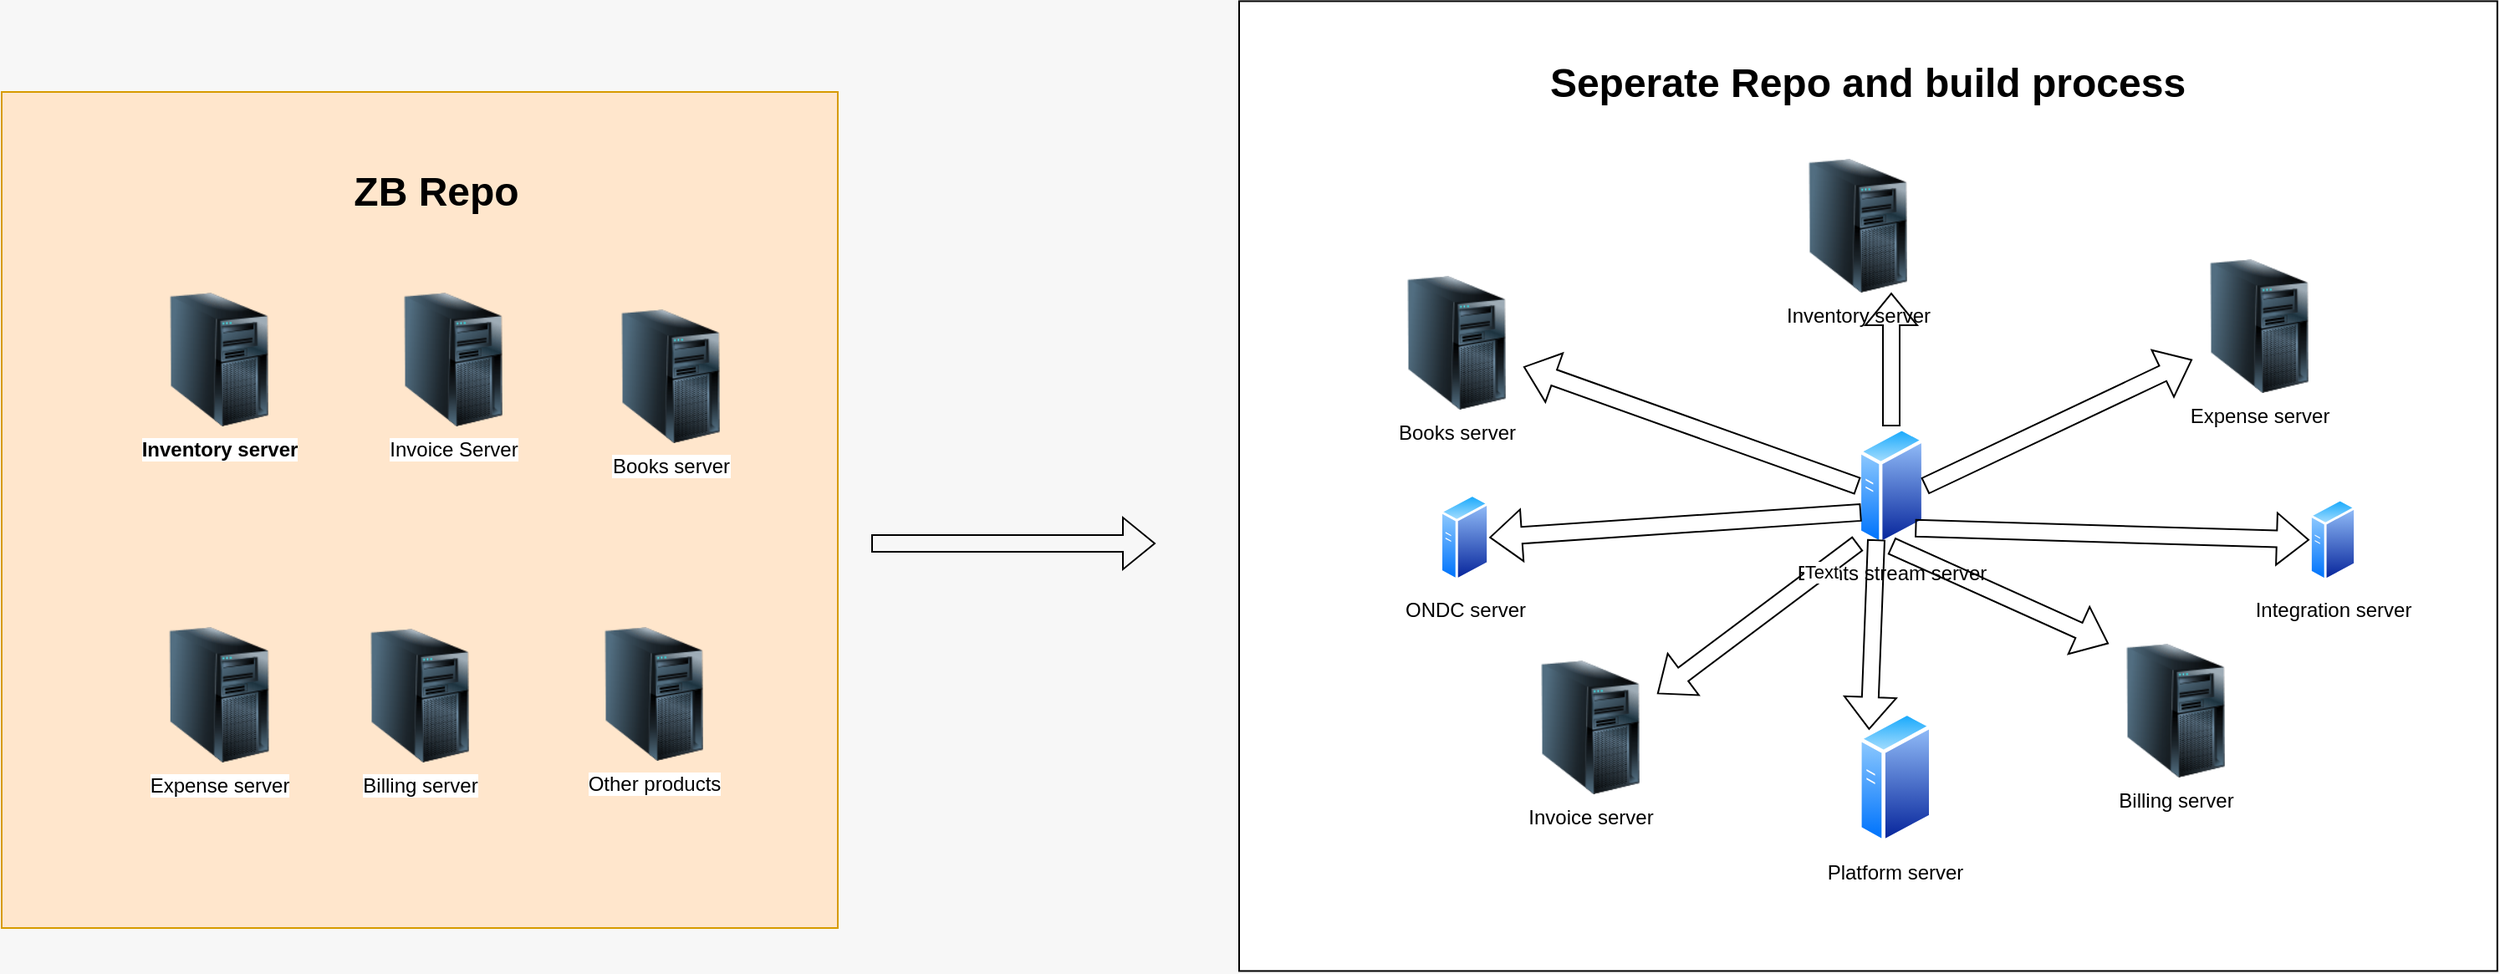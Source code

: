 <mxfile version="24.8.4">
  <diagram name="Page-1" id="7a6c530e-6e37-e111-ec74-82921da8cc10">
    <mxGraphModel dx="1368" dy="880" grid="1" gridSize="10" guides="1" tooltips="1" connect="1" arrows="1" fold="1" page="1" pageScale="1.5" pageWidth="1169" pageHeight="826" background="#f7f7f7" math="0" shadow="0">
      <root>
        <mxCell id="0" style=";html=1;" />
        <mxCell id="1" style=";html=1;" parent="0" />
        <mxCell id="8eia7dRKYV1MIN9JtzGO-25" value="" style="whiteSpace=wrap;html=1;aspect=fixed;fillColor=#ffe6cc;strokeColor=#d79b00;movable=0;resizable=0;rotatable=0;deletable=0;editable=0;locked=1;connectable=0;" vertex="1" parent="1">
          <mxGeometry x="750" y="310" width="500" height="500" as="geometry" />
        </mxCell>
        <mxCell id="8eia7dRKYV1MIN9JtzGO-8" value="&lt;div&gt;Books server&lt;/div&gt;" style="image;html=1;image=img/lib/clip_art/computers/Server_Tower_128x128.png;movable=0;resizable=0;rotatable=0;deletable=0;editable=0;locked=1;connectable=0;" vertex="1" parent="1">
          <mxGeometry x="1110" y="440" width="80" height="80" as="geometry" />
        </mxCell>
        <mxCell id="8eia7dRKYV1MIN9JtzGO-9" value="&lt;div&gt;Invoice Server&lt;/div&gt;" style="image;html=1;image=img/lib/clip_art/computers/Server_Tower_128x128.png;movable=0;resizable=0;rotatable=0;deletable=0;editable=0;locked=1;connectable=0;" vertex="1" parent="1">
          <mxGeometry x="980" y="430" width="80" height="80" as="geometry" />
        </mxCell>
        <mxCell id="8eia7dRKYV1MIN9JtzGO-10" value="&lt;div&gt;&lt;b&gt;Inventory server&lt;/b&gt;&lt;/div&gt;" style="image;html=1;image=img/lib/clip_art/computers/Server_Tower_128x128.png;movable=0;resizable=0;rotatable=0;deletable=0;editable=0;locked=1;connectable=0;" vertex="1" parent="1">
          <mxGeometry x="840" y="430" width="80" height="80" as="geometry" />
        </mxCell>
        <mxCell id="8eia7dRKYV1MIN9JtzGO-11" value="&lt;div&gt;Expense server&lt;/div&gt;" style="image;html=1;image=img/lib/clip_art/computers/Server_Tower_128x128.png;movable=0;resizable=0;rotatable=0;deletable=0;editable=0;locked=1;connectable=0;" vertex="1" parent="1">
          <mxGeometry x="840" y="630" width="80" height="81" as="geometry" />
        </mxCell>
        <mxCell id="8eia7dRKYV1MIN9JtzGO-12" value="&lt;div&gt;Billing server&lt;/div&gt;" style="image;html=1;image=img/lib/clip_art/computers/Server_Tower_128x128.png;movable=0;resizable=0;rotatable=0;deletable=0;editable=0;locked=1;connectable=0;" vertex="1" parent="1">
          <mxGeometry x="960" y="631" width="80" height="80" as="geometry" />
        </mxCell>
        <mxCell id="8eia7dRKYV1MIN9JtzGO-13" value="&lt;div&gt;Other products&lt;/div&gt;" style="image;html=1;image=img/lib/clip_art/computers/Server_Tower_128x128.png;movable=0;resizable=0;rotatable=0;deletable=0;editable=0;locked=1;connectable=0;" vertex="1" parent="1">
          <mxGeometry x="1100" y="630" width="80" height="80" as="geometry" />
        </mxCell>
        <mxCell id="8eia7dRKYV1MIN9JtzGO-26" value="&lt;h1&gt;&lt;b&gt;ZB Repo&lt;/b&gt;&lt;/h1&gt;" style="text;html=1;align=center;verticalAlign=middle;whiteSpace=wrap;rounded=0;movable=0;resizable=0;rotatable=0;deletable=0;editable=0;locked=1;connectable=0;" vertex="1" parent="1">
          <mxGeometry x="920" y="350" width="180" height="40" as="geometry" />
        </mxCell>
        <mxCell id="8eia7dRKYV1MIN9JtzGO-29" value="" style="shape=flexArrow;endArrow=classic;html=1;rounded=0;" edge="1" parent="1">
          <mxGeometry width="50" height="50" relative="1" as="geometry">
            <mxPoint x="1270" y="580" as="sourcePoint" />
            <mxPoint x="1440" y="580" as="targetPoint" />
          </mxGeometry>
        </mxCell>
        <mxCell id="8eia7dRKYV1MIN9JtzGO-30" value="" style="rounded=0;whiteSpace=wrap;html=1;" vertex="1" parent="1">
          <mxGeometry x="1490" y="255.71" width="752.4" height="580" as="geometry" />
        </mxCell>
        <mxCell id="8eia7dRKYV1MIN9JtzGO-31" value="Books server" style="image;html=1;image=img/lib/clip_art/computers/Server_Tower_128x128.png" vertex="1" parent="1">
          <mxGeometry x="1580" y="420" width="80" height="80" as="geometry" />
        </mxCell>
        <mxCell id="8eia7dRKYV1MIN9JtzGO-32" value="Expense server" style="image;html=1;image=img/lib/clip_art/computers/Server_Tower_128x128.png" vertex="1" parent="1">
          <mxGeometry x="2060" y="410" width="80" height="80" as="geometry" />
        </mxCell>
        <mxCell id="8eia7dRKYV1MIN9JtzGO-33" value="Inventory server" style="image;html=1;image=img/lib/clip_art/computers/Server_Tower_128x128.png" vertex="1" parent="1">
          <mxGeometry x="1820" y="350" width="80" height="80" as="geometry" />
        </mxCell>
        <mxCell id="8eia7dRKYV1MIN9JtzGO-34" value="Invoice server" style="image;html=1;image=img/lib/clip_art/computers/Server_Tower_128x128.png" vertex="1" parent="1">
          <mxGeometry x="1660" y="650" width="80" height="80" as="geometry" />
        </mxCell>
        <mxCell id="8eia7dRKYV1MIN9JtzGO-35" value="Billing server" style="image;html=1;image=img/lib/clip_art/computers/Server_Tower_128x128.png" vertex="1" parent="1">
          <mxGeometry x="2010" y="640" width="80" height="80" as="geometry" />
        </mxCell>
        <mxCell id="8eia7dRKYV1MIN9JtzGO-36" value="Events stream server" style="image;aspect=fixed;perimeter=ellipsePerimeter;html=1;align=center;shadow=0;dashed=0;spacingTop=3;image=img/lib/active_directory/generic_server.svg;" vertex="1" parent="1">
          <mxGeometry x="1860" y="510.0" width="40" height="71.43" as="geometry" />
        </mxCell>
        <mxCell id="8eia7dRKYV1MIN9JtzGO-38" value="Platform server" style="image;aspect=fixed;perimeter=ellipsePerimeter;html=1;align=center;shadow=0;dashed=0;spacingTop=3;image=img/lib/active_directory/generic_server.svg;" vertex="1" parent="1">
          <mxGeometry x="1860" y="680" width="44.8" height="80" as="geometry" />
        </mxCell>
        <mxCell id="8eia7dRKYV1MIN9JtzGO-39" value="ONDC server" style="image;aspect=fixed;perimeter=ellipsePerimeter;html=1;align=center;shadow=0;dashed=0;spacingTop=3;image=img/lib/active_directory/generic_server.svg;" vertex="1" parent="1">
          <mxGeometry x="1610" y="550" width="29.6" height="52.86" as="geometry" />
        </mxCell>
        <mxCell id="8eia7dRKYV1MIN9JtzGO-40" value="Integration server&lt;div&gt;&lt;br&gt;&lt;/div&gt;" style="image;aspect=fixed;perimeter=ellipsePerimeter;html=1;align=center;shadow=0;dashed=0;spacingTop=3;image=img/lib/active_directory/generic_server.svg;" vertex="1" parent="1">
          <mxGeometry x="2130" y="552.86" width="28" height="50" as="geometry" />
        </mxCell>
        <mxCell id="8eia7dRKYV1MIN9JtzGO-42" value="" style="shape=flexArrow;endArrow=classic;html=1;rounded=0;entryX=0.75;entryY=1;entryDx=0;entryDy=0;" edge="1" parent="1" source="8eia7dRKYV1MIN9JtzGO-36" target="8eia7dRKYV1MIN9JtzGO-33">
          <mxGeometry width="50" height="50" relative="1" as="geometry">
            <mxPoint x="1880" y="510" as="sourcePoint" />
            <mxPoint x="1880" y="440" as="targetPoint" />
          </mxGeometry>
        </mxCell>
        <mxCell id="8eia7dRKYV1MIN9JtzGO-43" value="" style="shape=flexArrow;endArrow=classic;html=1;rounded=0;entryX=0;entryY=0.75;entryDx=0;entryDy=0;exitX=1;exitY=0.5;exitDx=0;exitDy=0;" edge="1" parent="1" source="8eia7dRKYV1MIN9JtzGO-36" target="8eia7dRKYV1MIN9JtzGO-32">
          <mxGeometry width="50" height="50" relative="1" as="geometry">
            <mxPoint x="1930" y="540" as="sourcePoint" />
            <mxPoint x="1980" y="490" as="targetPoint" />
          </mxGeometry>
        </mxCell>
        <mxCell id="8eia7dRKYV1MIN9JtzGO-44" value="" style="shape=flexArrow;endArrow=classic;html=1;rounded=0;exitX=0;exitY=0.5;exitDx=0;exitDy=0;" edge="1" parent="1" source="8eia7dRKYV1MIN9JtzGO-36" target="8eia7dRKYV1MIN9JtzGO-31">
          <mxGeometry width="50" height="50" relative="1" as="geometry">
            <mxPoint x="1800" y="520" as="sourcePoint" />
            <mxPoint x="1850" y="470" as="targetPoint" />
          </mxGeometry>
        </mxCell>
        <mxCell id="8eia7dRKYV1MIN9JtzGO-45" value="" style="shape=flexArrow;endArrow=classic;html=1;rounded=0;entryX=0;entryY=0.5;entryDx=0;entryDy=0;exitX=1;exitY=1;exitDx=0;exitDy=0;" edge="1" parent="1" source="8eia7dRKYV1MIN9JtzGO-36" target="8eia7dRKYV1MIN9JtzGO-40">
          <mxGeometry width="50" height="50" relative="1" as="geometry">
            <mxPoint x="1904.8" y="600" as="sourcePoint" />
            <mxPoint x="1954.8" y="550" as="targetPoint" />
          </mxGeometry>
        </mxCell>
        <mxCell id="8eia7dRKYV1MIN9JtzGO-46" value="" style="shape=flexArrow;endArrow=classic;html=1;rounded=0;exitX=0;exitY=0.75;exitDx=0;exitDy=0;entryX=1;entryY=0.5;entryDx=0;entryDy=0;" edge="1" parent="1" source="8eia7dRKYV1MIN9JtzGO-36" target="8eia7dRKYV1MIN9JtzGO-39">
          <mxGeometry width="50" height="50" relative="1" as="geometry">
            <mxPoint x="1780" y="580" as="sourcePoint" />
            <mxPoint x="1810" y="540" as="targetPoint" />
          </mxGeometry>
        </mxCell>
        <mxCell id="8eia7dRKYV1MIN9JtzGO-47" value="" style="shape=flexArrow;endArrow=classic;html=1;rounded=0;entryX=1;entryY=0.25;entryDx=0;entryDy=0;" edge="1" parent="1" target="8eia7dRKYV1MIN9JtzGO-34">
          <mxGeometry width="50" height="50" relative="1" as="geometry">
            <mxPoint x="1860" y="580" as="sourcePoint" />
            <mxPoint x="1804" y="619" as="targetPoint" />
          </mxGeometry>
        </mxCell>
        <mxCell id="8eia7dRKYV1MIN9JtzGO-51" value="Text" style="edgeLabel;html=1;align=center;verticalAlign=middle;resizable=0;points=[];" vertex="1" connectable="0" parent="8eia7dRKYV1MIN9JtzGO-47">
          <mxGeometry x="-0.643" y="1" relative="1" as="geometry">
            <mxPoint x="-1" as="offset" />
          </mxGeometry>
        </mxCell>
        <mxCell id="8eia7dRKYV1MIN9JtzGO-48" value="" style="shape=flexArrow;endArrow=classic;html=1;rounded=0;entryX=0;entryY=0;entryDx=0;entryDy=0;exitX=0.25;exitY=1;exitDx=0;exitDy=0;" edge="1" parent="1" source="8eia7dRKYV1MIN9JtzGO-36" target="8eia7dRKYV1MIN9JtzGO-38">
          <mxGeometry width="50" height="50" relative="1" as="geometry">
            <mxPoint x="1780" y="610" as="sourcePoint" />
            <mxPoint x="1830" y="560" as="targetPoint" />
          </mxGeometry>
        </mxCell>
        <mxCell id="8eia7dRKYV1MIN9JtzGO-49" value="" style="shape=flexArrow;endArrow=classic;html=1;rounded=0;entryX=0;entryY=0;entryDx=0;entryDy=0;exitX=0.5;exitY=1;exitDx=0;exitDy=0;" edge="1" parent="1" source="8eia7dRKYV1MIN9JtzGO-36" target="8eia7dRKYV1MIN9JtzGO-35">
          <mxGeometry width="50" height="50" relative="1" as="geometry">
            <mxPoint x="1930" y="631" as="sourcePoint" />
            <mxPoint x="1980" y="581" as="targetPoint" />
          </mxGeometry>
        </mxCell>
        <mxCell id="8eia7dRKYV1MIN9JtzGO-54" value="&lt;h1&gt;Seperate Repo and build process&lt;/h1&gt;" style="text;html=1;align=center;verticalAlign=middle;whiteSpace=wrap;rounded=0;" vertex="1" parent="1">
          <mxGeometry x="1672.4" y="290" width="387.6" height="30" as="geometry" />
        </mxCell>
      </root>
    </mxGraphModel>
  </diagram>
</mxfile>
